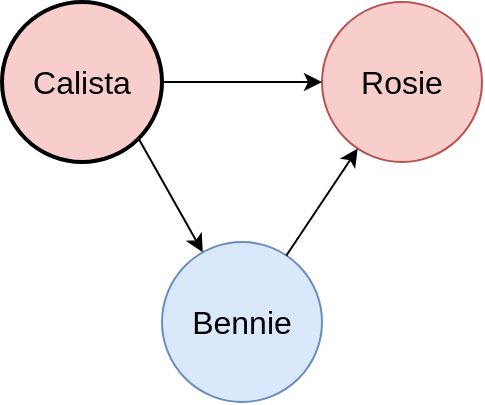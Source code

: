 <mxfile version="13.5.9" type="device"><diagram id="Ra3Fi83U9BzJdPZ0KHpK" name="Page-1"><mxGraphModel dx="1426" dy="722" grid="1" gridSize="10" guides="1" tooltips="1" connect="1" arrows="1" fold="1" page="1" pageScale="1" pageWidth="850" pageHeight="1100" math="0" shadow="0"><root><mxCell id="0"/><mxCell id="1" parent="0"/><mxCell id="MzCw8HFKhTwPTfBzXz1G-1" value="&lt;font style=&quot;font-size: 16px&quot;&gt;Calista&lt;/font&gt;" style="ellipse;whiteSpace=wrap;html=1;aspect=fixed;fillColor=#f8cecc;strokeWidth=2;" parent="1" vertex="1"><mxGeometry x="280" y="160" width="80" height="80" as="geometry"/></mxCell><mxCell id="MzCw8HFKhTwPTfBzXz1G-2" value="&lt;font style=&quot;font-size: 16px&quot;&gt;Rosie&lt;/font&gt;" style="ellipse;whiteSpace=wrap;html=1;aspect=fixed;fillColor=#f8cecc;strokeColor=#b85450;" parent="1" vertex="1"><mxGeometry x="440" y="160" width="80" height="80" as="geometry"/></mxCell><mxCell id="MzCw8HFKhTwPTfBzXz1G-3" value="&lt;font style=&quot;font-size: 16px&quot;&gt;Bennie&lt;/font&gt;" style="ellipse;whiteSpace=wrap;html=1;aspect=fixed;fillColor=#dae8fc;strokeColor=#6c8ebf;" parent="1" vertex="1"><mxGeometry x="360" y="280" width="80" height="80" as="geometry"/></mxCell><mxCell id="MzCw8HFKhTwPTfBzXz1G-6" value="" style="endArrow=classic;html=1;exitX=1;exitY=1;exitDx=0;exitDy=0;" parent="1" source="MzCw8HFKhTwPTfBzXz1G-1" target="MzCw8HFKhTwPTfBzXz1G-3" edge="1"><mxGeometry width="50" height="50" relative="1" as="geometry"><mxPoint x="300" y="230" as="sourcePoint"/><mxPoint x="350" y="320" as="targetPoint"/></mxGeometry></mxCell><mxCell id="MzCw8HFKhTwPTfBzXz1G-8" value="" style="endArrow=none;html=1;startArrow=classic;startFill=1;endFill=0;" parent="1" source="MzCw8HFKhTwPTfBzXz1G-2" target="MzCw8HFKhTwPTfBzXz1G-3" edge="1"><mxGeometry width="50" height="50" relative="1" as="geometry"><mxPoint x="312.426" y="232.426" as="sourcePoint"/><mxPoint x="378.464" y="338.956" as="targetPoint"/></mxGeometry></mxCell><mxCell id="MzCw8HFKhTwPTfBzXz1G-9" value="" style="endArrow=classic;html=1;strokeWidth=1;exitX=1;exitY=0.5;exitDx=0;exitDy=0;endFill=1;" parent="1" source="MzCw8HFKhTwPTfBzXz1G-1" edge="1"><mxGeometry width="50" height="50" relative="1" as="geometry"><mxPoint x="323" y="200" as="sourcePoint"/><mxPoint x="440" y="200" as="targetPoint"/></mxGeometry></mxCell></root></mxGraphModel></diagram></mxfile>